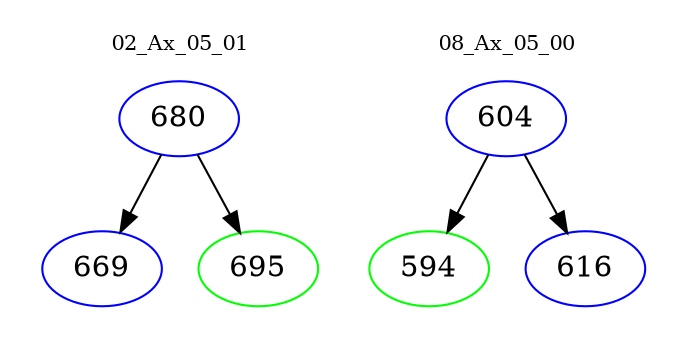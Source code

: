 digraph{
subgraph cluster_0 {
color = white
label = "02_Ax_05_01";
fontsize=10;
T0_680 [label="680", color="blue"]
T0_680 -> T0_669 [color="black"]
T0_669 [label="669", color="blue"]
T0_680 -> T0_695 [color="black"]
T0_695 [label="695", color="green"]
}
subgraph cluster_1 {
color = white
label = "08_Ax_05_00";
fontsize=10;
T1_604 [label="604", color="blue"]
T1_604 -> T1_594 [color="black"]
T1_594 [label="594", color="green"]
T1_604 -> T1_616 [color="black"]
T1_616 [label="616", color="blue"]
}
}
